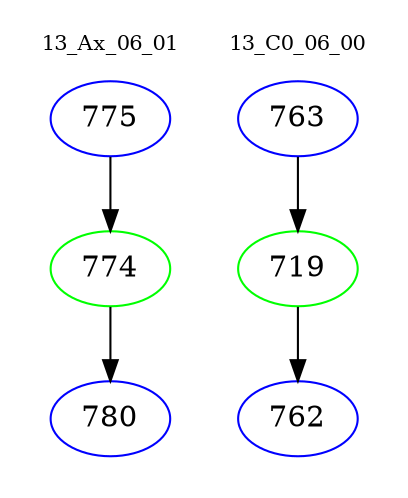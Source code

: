 digraph{
subgraph cluster_0 {
color = white
label = "13_Ax_06_01";
fontsize=10;
T0_775 [label="775", color="blue"]
T0_775 -> T0_774 [color="black"]
T0_774 [label="774", color="green"]
T0_774 -> T0_780 [color="black"]
T0_780 [label="780", color="blue"]
}
subgraph cluster_1 {
color = white
label = "13_C0_06_00";
fontsize=10;
T1_763 [label="763", color="blue"]
T1_763 -> T1_719 [color="black"]
T1_719 [label="719", color="green"]
T1_719 -> T1_762 [color="black"]
T1_762 [label="762", color="blue"]
}
}
